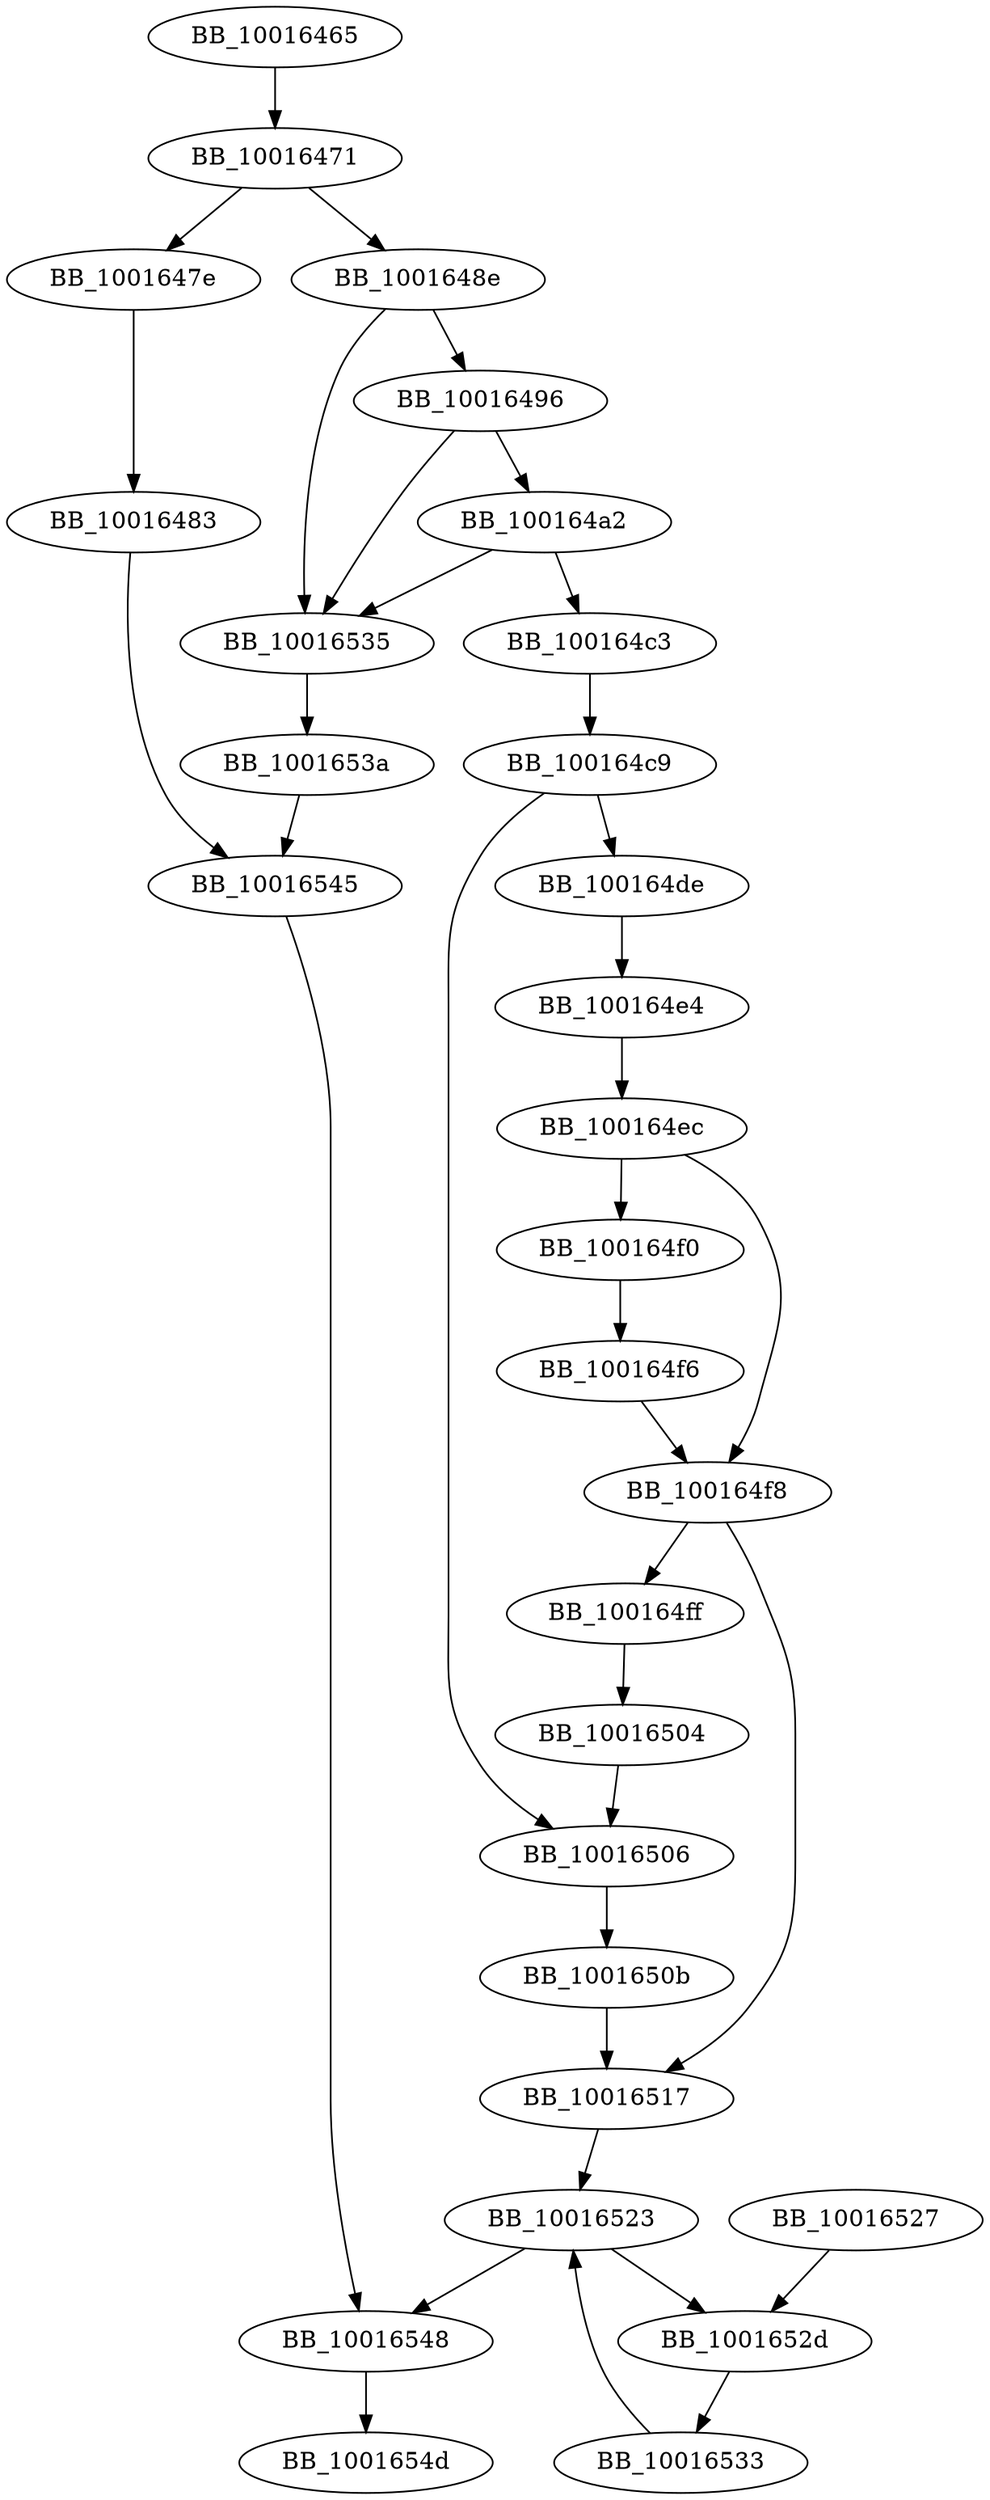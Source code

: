 DiGraph __commit{
BB_10016465->BB_10016471
BB_10016471->BB_1001647e
BB_10016471->BB_1001648e
BB_1001647e->BB_10016483
BB_10016483->BB_10016545
BB_1001648e->BB_10016496
BB_1001648e->BB_10016535
BB_10016496->BB_100164a2
BB_10016496->BB_10016535
BB_100164a2->BB_100164c3
BB_100164a2->BB_10016535
BB_100164c3->BB_100164c9
BB_100164c9->BB_100164de
BB_100164c9->BB_10016506
BB_100164de->BB_100164e4
BB_100164e4->BB_100164ec
BB_100164ec->BB_100164f0
BB_100164ec->BB_100164f8
BB_100164f0->BB_100164f6
BB_100164f6->BB_100164f8
BB_100164f8->BB_100164ff
BB_100164f8->BB_10016517
BB_100164ff->BB_10016504
BB_10016504->BB_10016506
BB_10016506->BB_1001650b
BB_1001650b->BB_10016517
BB_10016517->BB_10016523
BB_10016523->BB_1001652d
BB_10016523->BB_10016548
BB_10016527->BB_1001652d
BB_1001652d->BB_10016533
BB_10016533->BB_10016523
BB_10016535->BB_1001653a
BB_1001653a->BB_10016545
BB_10016545->BB_10016548
BB_10016548->BB_1001654d
}
